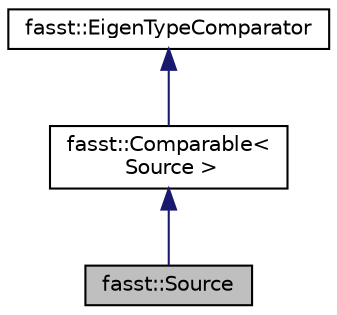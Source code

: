 digraph "fasst::Source"
{
  edge [fontname="Helvetica",fontsize="10",labelfontname="Helvetica",labelfontsize="10"];
  node [fontname="Helvetica",fontsize="10",shape=record];
  Node3 [label="fasst::Source",height=0.2,width=0.4,color="black", fillcolor="grey75", style="filled", fontcolor="black"];
  Node4 -> Node3 [dir="back",color="midnightblue",fontsize="10",style="solid",fontname="Helvetica"];
  Node4 [label="fasst::Comparable\<\l Source \>",height=0.2,width=0.4,color="black", fillcolor="white", style="filled",URL="$classfasst_1_1Comparable.html"];
  Node5 -> Node4 [dir="back",color="midnightblue",fontsize="10",style="solid",fontname="Helvetica"];
  Node5 [label="fasst::EigenTypeComparator",height=0.2,width=0.4,color="black", fillcolor="white", style="filled",URL="$classfasst_1_1EigenTypeComparator.html"];
}
